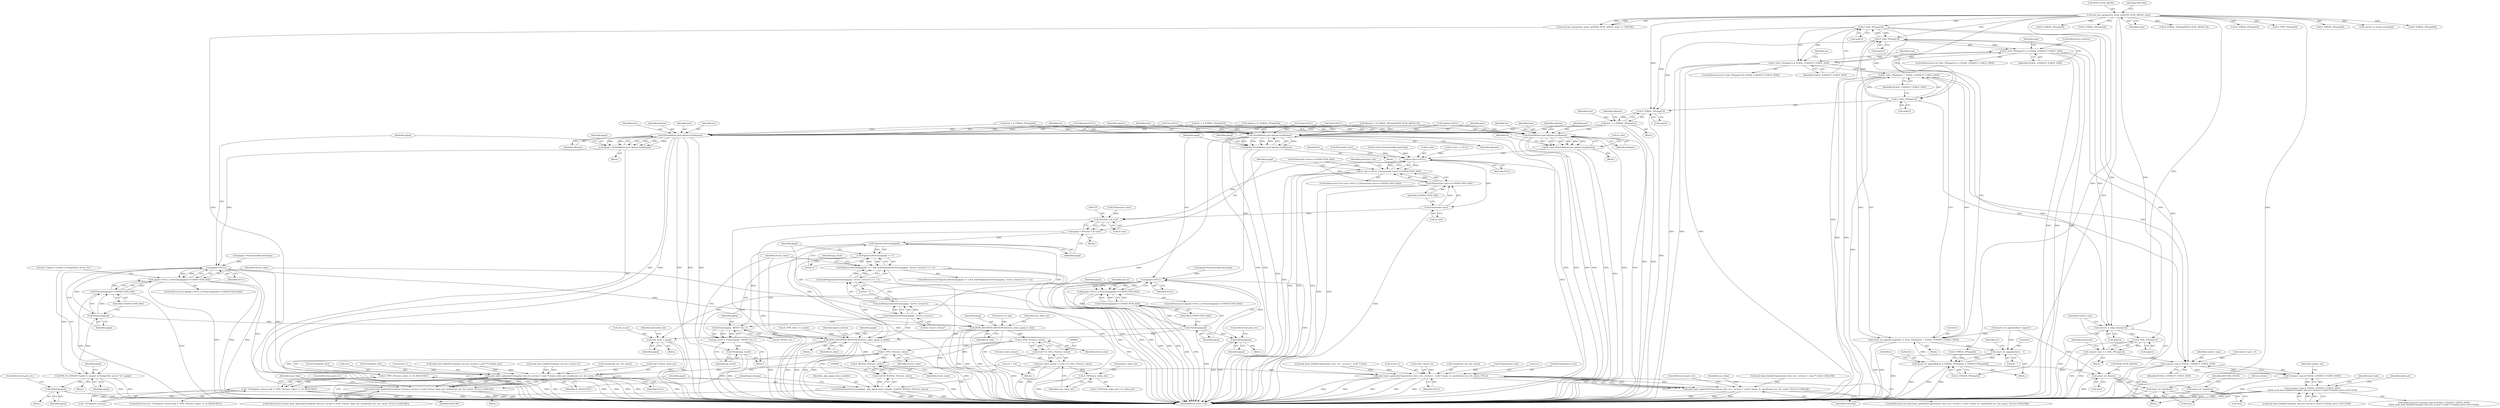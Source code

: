 digraph "0_php_4435b9142ff9813845d5c97ab29a5d637bedb257_5@array" {
"1000391" [label="(Call,Z_LVAL_PP(args[1]))"];
"1000381" [label="(Call,Z_LVAL_PP(args[1]))"];
"1000391" [label="(Call,Z_LVAL_PP(args[1]))"];
"1000343" [label="(Call,zend_get_parameters_array_ex(ZEND_NUM_ARGS(), args))"];
"1000401" [label="(Call,Z_LVAL_PP(args[1]))"];
"1000380" [label="(Call,Z_LVAL_PP(args[1]) == PGSQL_CONNECT_FORCE_NEW)"];
"1000390" [label="(Call,Z_LVAL_PP(args[1]) & PGSQL_CONNECT_FORCE_NEW)"];
"1000400" [label="(Call,Z_LVAL_PP(args[1]) ^ PGSQL_CONNECT_FORCE_NEW)"];
"1000397" [label="(Call,smart_str_append_long(&str, Z_LVAL_PP(args[1]) ^ PGSQL_CONNECT_FORCE_NEW))"];
"1000410" [label="(Call,smart_str_appendc(&str, '_'))"];
"1000414" [label="(Call,smart_str_appendl(&str, Z_STRVAL_PP(args[i]), Z_STRLEN_PP(args[i])))"];
"1000425" [label="(Call,smart_str_0(&str))"];
"1000953" [label="(Call,smart_str_free(&str))"];
"1000958" [label="(Call,smart_str_free(&str))"];
"1000761" [label="(Call,connect_type & PGSQL_CONNECT_FORCE_NEW)"];
"1000760" [label="(Call,!(connect_type & PGSQL_CONNECT_FORCE_NEW))"];
"1000759" [label="(Call,!(connect_type & PGSQL_CONNECT_FORCE_NEW)\n\t\t\t&& zend_hash_find(&EG(regular_list),str.c,str.len+1,(void **) &index_ptr)==SUCCESS)"];
"1000451" [label="(Call,convert_to_long_ex(args[1]))"];
"1000457" [label="(Call,Z_LVAL_PP(args[1]))"];
"1000455" [label="(Call,connect_type = Z_LVAL_PP(args[1]))"];
"1000471" [label="(Call,Z_STRVAL_PP(args[1]))"];
"1000469" [label="(Call,port = Z_STRVAL_PP(args[1]))"];
"1000568" [label="(Call,PQsetdb(host,port,options,tty,dbname))"];
"1000566" [label="(Call,pgsql=PQsetdb(host,port,options,tty,dbname))"];
"1000576" [label="(Call,pgsql==NULL)"];
"1000575" [label="(Call,pgsql==NULL || PQstatus(pgsql)==CONNECTION_BAD)"];
"1000580" [label="(Call,PQstatus(pgsql))"];
"1000579" [label="(Call,PQstatus(pgsql)==CONNECTION_BAD)"];
"1000587" [label="(Call,PQfinish(pgsql))"];
"1000594" [label="(Call,new_le.ptr = pgsql)"];
"1000750" [label="(Call,ZEND_REGISTER_RESOURCE(return_value, pgsql, le_plink))"];
"1000941" [label="(Call,Z_TYPE_P(return_value))"];
"1000940" [label="(Call,Z_TYPE_P(return_value) == IS_RESOURCE)"];
"1000936" [label="(Call,! PGG(ignore_notices) && Z_TYPE_P(return_value) == IS_RESOURCE)"];
"1000950" [label="(Call,Z_RESVAL_P(return_value))"];
"1000948" [label="(Call,(void*)Z_RESVAL_P(return_value))"];
"1000945" [label="(Call,PQsetNoticeProcessor(pgsql, _php_pgsql_notice_handler, (void*)Z_RESVAL_P(return_value)))"];
"1000601" [label="(Call,zend_hash_update(&EG(persistent_list), str.c, str.len+1, (void *) &new_le, sizeof(zend_rsrc_list_entry), NULL))"];
"1000600" [label="(Call,zend_hash_update(&EG(persistent_list), str.c, str.len+1, (void *) &new_le, sizeof(zend_rsrc_list_entry), NULL)==FAILURE)"];
"1000684" [label="(Call,PQsetdb(host,port,options,tty,dbname))"];
"1000680" [label="(Call,le->ptr=PQsetdb(host,port,options,tty,dbname))"];
"1000698" [label="(Call,le->ptr==NULL)"];
"1000697" [label="(Call,le->ptr==NULL || PQstatus(le->ptr)==CONNECTION_BAD)"];
"1000704" [label="(Call,PQstatus(le->ptr))"];
"1000703" [label="(Call,PQstatus(le->ptr)==CONNECTION_BAD)"];
"1000725" [label="(Call,(PGconn *) le->ptr)"];
"1000723" [label="(Call,pgsql = (PGconn *) le->ptr)"];
"1000733" [label="(Call,PQprotocolVersion(pgsql))"];
"1000732" [label="(Call,PQprotocolVersion(pgsql) >= 3)"];
"1000731" [label="(Call,PQprotocolVersion(pgsql) >= 3 && atof(PQparameterStatus(pgsql, \"server_version\")) >= 7.2)"];
"1000738" [label="(Call,PQparameterStatus(pgsql, \"server_version\"))"];
"1000737" [label="(Call,atof(PQparameterStatus(pgsql, \"server_version\")))"];
"1000736" [label="(Call,atof(PQparameterStatus(pgsql, \"server_version\")) >= 7.2)"];
"1000745" [label="(Call,PQexec(pgsql, \"RESET ALL;\"))"];
"1000743" [label="(Call,pg_result = PQexec(pgsql, \"RESET ALL;\"))"];
"1000748" [label="(Call,PQclear(pg_result))"];
"1000867" [label="(Call,PQsetdb(host,port,options,tty,dbname))"];
"1000865" [label="(Call,pgsql = PQsetdb(host,port,options,tty,dbname))"];
"1000875" [label="(Call,pgsql==NULL)"];
"1000874" [label="(Call,pgsql==NULL || PQstatus(pgsql)==CONNECTION_BAD)"];
"1000879" [label="(Call,PQstatus(pgsql))"];
"1000878" [label="(Call,PQstatus(pgsql)==CONNECTION_BAD)"];
"1000883" [label="(Call,PHP_PQ_ERROR(\"Unable to connect to PostgreSQL server: %s\", pgsql))"];
"1000889" [label="(Call,PQfinish(pgsql))"];
"1000892" [label="(Call,ZEND_REGISTER_RESOURCE(return_value, pgsql, le_link))"];
"1000902" [label="(Call,Z_LVAL_P(return_value))"];
"1000900" [label="(Call,(void *) Z_LVAL_P(return_value))"];
"1000896" [label="(Call,new_index_ptr.ptr = (void *) Z_LVAL_P(return_value))"];
"1000905" [label="(Call,Z_TYPE(new_index_ptr))"];
"1000910" [label="(Call,zend_hash_update(&EG(regular_list),str.c,str.len+1,(void *) &new_index_ptr, sizeof(zend_rsrc_list_entry), NULL))"];
"1000909" [label="(Call,zend_hash_update(&EG(regular_list),str.c,str.len+1,(void *) &new_index_ptr, sizeof(zend_rsrc_list_entry), NULL)==FAILURE)"];
"1000396" [label="(Block,)"];
"1000465" [label="(Call,Z_STRVAL_PP(args[0]))"];
"1000381" [label="(Call,Z_LVAL_PP(args[1]))"];
"1000939" [label="(Identifier,ignore_notices)"];
"1000883" [label="(Call,PHP_PQ_ERROR(\"Unable to connect to PostgreSQL server: %s\", pgsql))"];
"1000914" [label="(Call,str.c)"];
"1000697" [label="(Call,le->ptr==NULL || PQstatus(le->ptr)==CONNECTION_BAD)"];
"1000706" [label="(Identifier,le)"];
"1000810" [label="(Call,type==le_link)"];
"1000900" [label="(Call,(void *) Z_LVAL_P(return_value))"];
"1000566" [label="(Call,pgsql=PQsetdb(host,port,options,tty,dbname))"];
"1000452" [label="(Call,args[1])"];
"1000705" [label="(Call,le->ptr)"];
"1000687" [label="(Identifier,options)"];
"1000889" [label="(Call,PQfinish(pgsql))"];
"1000570" [label="(Identifier,port)"];
"1000613" [label="(Call,(void *) &new_le)"];
"1000692" [label="(Call,PQreset(le->ptr))"];
"1000462" [label="(Block,)"];
"1000902" [label="(Call,Z_LVAL_P(return_value))"];
"1000708" [label="(Identifier,CONNECTION_BAD)"];
"1000909" [label="(Call,zend_hash_update(&EG(regular_list),str.c,str.len+1,(void *) &new_index_ptr, sizeof(zend_rsrc_list_entry), NULL)==FAILURE)"];
"1000765" [label="(Call,zend_hash_find(&EG(regular_list),str.c,str.len+1,(void **) &index_ptr))"];
"1000472" [label="(Call,args[1])"];
"1000672" [label="(Call,le->ptr=PQconnectdb(connstring))"];
"1000456" [label="(Identifier,connect_type)"];
"1000572" [label="(Identifier,tty)"];
"1000447" [label="(Call,Z_STRVAL_PP(args[0]))"];
"1000865" [label="(Call,pgsql = PQsetdb(host,port,options,tty,dbname))"];
"1000879" [label="(Call,PQstatus(pgsql))"];
"1000903" [label="(Identifier,return_value)"];
"1000411" [label="(Call,&str)"];
"1000759" [label="(Call,!(connect_type & PGSQL_CONNECT_FORCE_NEW)\n\t\t\t&& zend_hash_find(&EG(regular_list),str.c,str.len+1,(void **) &index_ptr)==SUCCESS)"];
"1000571" [label="(Identifier,options)"];
"1000875" [label="(Call,pgsql==NULL)"];
"1000959" [label="(Call,&str)"];
"1000926" [label="(Call,sizeof(zend_rsrc_list_entry))"];
"1000471" [label="(Call,Z_STRVAL_PP(args[1]))"];
"1000906" [label="(Identifier,new_index_ptr)"];
"1000458" [label="(Call,args[1])"];
"1000880" [label="(Identifier,pgsql)"];
"1000297" [label="(Block,)"];
"1000846" [label="(Identifier,max_links)"];
"1000413" [label="(Literal,'_')"];
"1000956" [label="(Return,return;)"];
"1000342" [label="(Call,zend_get_parameters_array_ex(ZEND_NUM_ARGS(), args) == FAILURE)"];
"1000746" [label="(Identifier,pgsql)"];
"1000947" [label="(Identifier,_php_pgsql_notice_handler)"];
"1000962" [label="(MethodReturn,static void)"];
"1000905" [label="(Call,Z_TYPE(new_index_ptr))"];
"1000567" [label="(Identifier,pgsql)"];
"1000620" [label="(Identifier,FAILURE)"];
"1000345" [label="(Identifier,args)"];
"1000751" [label="(Identifier,return_value)"];
"1000605" [label="(Call,str.c)"];
"1000560" [label="(Call,pgsql=PQconnectdb(connstring))"];
"1000586" [label="(Block,)"];
"1000393" [label="(Identifier,args)"];
"1000748" [label="(Call,PQclear(pg_result))"];
"1000392" [label="(Call,args[1])"];
"1000943" [label="(Identifier,IS_RESOURCE)"];
"1000944" [label="(Block,)"];
"1000576" [label="(Call,pgsql==NULL)"];
"1000867" [label="(Call,PQsetdb(host,port,options,tty,dbname))"];
"1000789" [label="(Identifier,index_ptr)"];
"1000684" [label="(Call,PQsetdb(host,port,options,tty,dbname))"];
"1000696" [label="(ControlStructure,if (le->ptr==NULL || PQstatus(le->ptr)==CONNECTION_BAD))"];
"1000700" [label="(Identifier,le)"];
"1000455" [label="(Call,connect_type = Z_LVAL_PP(args[1]))"];
"1000477" [label="(Call,Z_STRVAL_PP(args[ZEND_NUM_ARGS()-1]))"];
"1000385" [label="(Identifier,PGSQL_CONNECT_FORCE_NEW)"];
"1000872" [label="(Identifier,dbname)"];
"1000579" [label="(Call,PQstatus(pgsql)==CONNECTION_BAD)"];
"1000762" [label="(Identifier,connect_type)"];
"1000400" [label="(Call,Z_LVAL_PP(args[1]) ^ PGSQL_CONNECT_FORCE_NEW)"];
"1000581" [label="(Identifier,pgsql)"];
"1000868" [label="(Identifier,host)"];
"1000760" [label="(Call,!(connect_type & PGSQL_CONNECT_FORCE_NEW))"];
"1000951" [label="(Identifier,return_value)"];
"1000578" [label="(Identifier,NULL)"];
"1000391" [label="(Call,Z_LVAL_PP(args[1]))"];
"1000344" [label="(Call,ZEND_NUM_ARGS())"];
"1000602" [label="(Call,&EG(persistent_list))"];
"1000952" [label="(JumpTarget,cleanup:)"];
"1000893" [label="(Identifier,return_value)"];
"1000922" [label="(Call,(void *) &new_index_ptr)"];
"1000929" [label="(Identifier,FAILURE)"];
"1000911" [label="(Call,&EG(regular_list))"];
"1000510" [label="(Call,zend_hash_find(&EG(persistent_list), str.c, str.len+1, (void **) &le))"];
"1000699" [label="(Call,le->ptr)"];
"1000750" [label="(Call,ZEND_REGISTER_RESOURCE(return_value, pgsql, le_plink))"];
"1000948" [label="(Call,(void*)Z_RESVAL_P(return_value))"];
"1000417" [label="(Call,Z_STRVAL_PP(args[i]))"];
"1000688" [label="(Identifier,tty)"];
"1000408" [label="(Identifier,args)"];
"1000405" [label="(Identifier,PGSQL_CONNECT_FORCE_NEW)"];
"1000744" [label="(Identifier,pg_result)"];
"1000346" [label="(Identifier,FAILURE)"];
"1000891" [label="(ControlStructure,goto err;)"];
"1000945" [label="(Call,PQsetNoticeProcessor(pgsql, _php_pgsql_notice_handler, (void*)Z_RESVAL_P(return_value)))"];
"1000469" [label="(Call,port = Z_STRVAL_PP(args[1]))"];
"1000936" [label="(Call,! PGG(ignore_notices) && Z_TYPE_P(return_value) == IS_RESOURCE)"];
"1000415" [label="(Call,&str)"];
"1000475" [label="(Call,dbname = Z_STRVAL_PP(args[ZEND_NUM_ARGS()-1]))"];
"1000745" [label="(Call,PQexec(pgsql, \"RESET ALL;\"))"];
"1000685" [label="(Identifier,host)"];
"1000764" [label="(Call,zend_hash_find(&EG(regular_list),str.c,str.len+1,(void **) &index_ptr)==SUCCESS)"];
"1000608" [label="(Call,str.len+1)"];
"1000470" [label="(Identifier,port)"];
"1000768" [label="(Identifier,regular_list)"];
"1000575" [label="(Call,pgsql==NULL || PQstatus(pgsql)==CONNECTION_BAD)"];
"1000324" [label="(Call,str = {0})"];
"1000489" [label="(Call,Z_STRVAL_PP(args[3]))"];
"1000582" [label="(Identifier,CONNECTION_BAD)"];
"1000303" [label="(Call,*port=NULL)"];
"1000910" [label="(Call,zend_hash_update(&EG(regular_list),str.c,str.len+1,(void *) &new_index_ptr, sizeof(zend_rsrc_list_entry), NULL))"];
"1000730" [label="(ControlStructure,if (PQprotocolVersion(pgsql) >= 3 && atof(PQparameterStatus(pgsql, \"server_version\")) >= 7.2))"];
"1000463" [label="(Call,host = Z_STRVAL_PP(args[0]))"];
"1000961" [label="(Identifier,RETURN_FALSE)"];
"1000739" [label="(Identifier,pgsql)"];
"1000724" [label="(Identifier,pgsql)"];
"1000725" [label="(Call,(PGconn *) le->ptr)"];
"1000430" [label="(Call,ZEND_NUM_ARGS())"];
"1000727" [label="(Call,le->ptr)"];
"1000740" [label="(Literal,\"server_version\")"];
"1000735" [label="(Literal,3)"];
"1000416" [label="(Identifier,str)"];
"1000600" [label="(Call,zend_hash_update(&EG(persistent_list), str.c, str.len+1, (void *) &new_le, sizeof(zend_rsrc_list_entry), NULL)==FAILURE)"];
"1000503" [label="(Identifier,persistent)"];
"1000569" [label="(Identifier,host)"];
"1000723" [label="(Call,pgsql = (PGconn *) le->ptr)"];
"1000426" [label="(Call,&str)"];
"1000885" [label="(Identifier,pgsql)"];
"1000896" [label="(Call,new_index_ptr.ptr = (void *) Z_LVAL_P(return_value))"];
"1000935" [label="(ControlStructure,if (! PGG(ignore_notices) && Z_TYPE_P(return_value) == IS_RESOURCE))"];
"1000882" [label="(Block,)"];
"1000373" [label="(Call,Z_TYPE_PP(args[i]))"];
"1000656" [label="(Call,PQstatus(le->ptr))"];
"1000457" [label="(Call,Z_LVAL_PP(args[1]))"];
"1000565" [label="(Block,)"];
"1000904" [label="(Call,Z_TYPE(new_index_ptr) = le_index_ptr)"];
"1000315" [label="(Call,*dbname=NULL)"];
"1000588" [label="(Identifier,pgsql)"];
"1000704" [label="(Call,PQstatus(le->ptr))"];
"1000703" [label="(Call,PQstatus(le->ptr)==CONNECTION_BAD)"];
"1000387" [label="(ControlStructure,continue;)"];
"1000737" [label="(Call,atof(PQparameterStatus(pgsql, \"server_version\")))"];
"1000698" [label="(Call,le->ptr==NULL)"];
"1000870" [label="(Identifier,options)"];
"1000873" [label="(ControlStructure,if (pgsql==NULL || PQstatus(pgsql)==CONNECTION_BAD))"];
"1000954" [label="(Call,&str)"];
"1000395" [label="(Identifier,PGSQL_CONNECT_FORCE_NEW)"];
"1000619" [label="(Identifier,NULL)"];
"1000598" [label="(Identifier,pgsql)"];
"1000888" [label="(Block,)"];
"1000630" [label="(Block,)"];
"1000421" [label="(Call,Z_STRLEN_PP(args[i]))"];
"1000742" [label="(Block,)"];
"1000311" [label="(Call,*tty=NULL)"];
"1000397" [label="(Call,smart_str_append_long(&str, Z_LVAL_PP(args[1]) ^ PGSQL_CONNECT_FORCE_NEW))"];
"1000349" [label="(Call,smart_str_appends(&str, \"pgsql\"))"];
"1000741" [label="(Literal,7.2)"];
"1000898" [label="(Identifier,new_index_ptr)"];
"1000496" [label="(Call,Z_STRVAL_PP(args[2]))"];
"1000577" [label="(Identifier,pgsql)"];
"1000382" [label="(Call,args[1])"];
"1000494" [label="(Call,options = Z_STRVAL_PP(args[2]))"];
"1000601" [label="(Call,zend_hash_update(&EG(persistent_list), str.c, str.len+1, (void *) &new_le, sizeof(zend_rsrc_list_entry), NULL))"];
"1000580" [label="(Call,PQstatus(pgsql))"];
"1000937" [label="(Call,! PGG(ignore_notices))"];
"1000425" [label="(Call,smart_str_0(&str))"];
"1000731" [label="(Call,PQprotocolVersion(pgsql) >= 3 && atof(PQparameterStatus(pgsql, \"server_version\")) >= 7.2)"];
"1000907" [label="(Identifier,le_index_ptr)"];
"1000758" [label="(ControlStructure,if (!(connect_type & PGSQL_CONNECT_FORCE_NEW)\n\t\t\t&& zend_hash_find(&EG(regular_list),str.c,str.len+1,(void **) &index_ptr)==SUCCESS))"];
"1000414" [label="(Call,smart_str_appendl(&str, Z_STRVAL_PP(args[i]), Z_STRLEN_PP(args[i])))"];
"1000878" [label="(Call,PQstatus(pgsql)==CONNECTION_BAD)"];
"1000329" [label="(Call,connect_type = 0)"];
"1000604" [label="(Identifier,persistent_list)"];
"1000617" [label="(Call,sizeof(zend_rsrc_list_entry))"];
"1000509" [label="(Call,zend_hash_find(&EG(persistent_list), str.c, str.len+1, (void **) &le)==FAILURE)"];
"1000585" [label="(Identifier,pgsql)"];
"1000307" [label="(Call,*options=NULL)"];
"1000859" [label="(Call,pgsql = PQconnectdb(connstring))"];
"1000928" [label="(Identifier,NULL)"];
"1000931" [label="(ControlStructure,goto err;)"];
"1000390" [label="(Call,Z_LVAL_PP(args[1]) & PGSQL_CONNECT_FORCE_NEW)"];
"1000892" [label="(Call,ZEND_REGISTER_RESOURCE(return_value, pgsql, le_link))"];
"1000487" [label="(Call,tty = Z_STRVAL_PP(args[3]))"];
"1000587" [label="(Call,PQfinish(pgsql))"];
"1000380" [label="(Call,Z_LVAL_PP(args[1]) == PGSQL_CONNECT_FORCE_NEW)"];
"1000679" [label="(Block,)"];
"1000876" [label="(Identifier,pgsql)"];
"1000451" [label="(Call,convert_to_long_ex(args[1]))"];
"1000506" [label="(Block,)"];
"1000866" [label="(Identifier,pgsql)"];
"1000476" [label="(Identifier,dbname)"];
"1000299" [label="(Call,*host=NULL)"];
"1000603" [label="(Call,EG(persistent_list))"];
"1000361" [label="(Identifier,i)"];
"1000950" [label="(Call,Z_RESVAL_P(return_value))"];
"1000594" [label="(Call,new_le.ptr = pgsql)"];
"1000399" [label="(Identifier,str)"];
"1000595" [label="(Call,new_le.ptr)"];
"1000680" [label="(Call,le->ptr=PQsetdb(host,port,options,tty,dbname))"];
"1000894" [label="(Identifier,pgsql)"];
"1000912" [label="(Call,EG(regular_list))"];
"1000681" [label="(Call,le->ptr)"];
"1000738" [label="(Call,PQparameterStatus(pgsql, \"server_version\"))"];
"1000877" [label="(Identifier,NULL)"];
"1000869" [label="(Identifier,port)"];
"1000871" [label="(Identifier,tty)"];
"1000895" [label="(Identifier,le_link)"];
"1000736" [label="(Call,atof(PQparameterStatus(pgsql, \"server_version\")) >= 7.2)"];
"1000752" [label="(Identifier,pgsql)"];
"1000622" [label="(ControlStructure,goto err;)"];
"1000713" [label="(Identifier,persistent_list)"];
"1000881" [label="(Identifier,CONNECTION_BAD)"];
"1000527" [label="(Block,)"];
"1000946" [label="(Identifier,pgsql)"];
"1000749" [label="(Identifier,pg_result)"];
"1000874" [label="(Call,pgsql==NULL || PQstatus(pgsql)==CONNECTION_BAD)"];
"1000958" [label="(Call,smart_str_free(&str))"];
"1000733" [label="(Call,PQprotocolVersion(pgsql))"];
"1000406" [label="(Call,convert_to_string_ex(args[i]))"];
"1000632" [label="(Call,Z_TYPE_P(le) != le_plink)"];
"1000655" [label="(Call,PQstatus(le->ptr)==CONNECTION_BAD)"];
"1000755" [label="(Block,)"];
"1000934" [label="(Identifier,num_links)"];
"1000864" [label="(Block,)"];
"1000401" [label="(Call,Z_LVAL_PP(args[1]))"];
"1000953" [label="(Call,smart_str_free(&str))"];
"1000573" [label="(Identifier,dbname)"];
"1000940" [label="(Call,Z_TYPE_P(return_value) == IS_RESOURCE)"];
"1000589" [label="(ControlStructure,goto err;)"];
"1000689" [label="(Identifier,dbname)"];
"1000574" [label="(ControlStructure,if (pgsql==NULL || PQstatus(pgsql)==CONNECTION_BAD))"];
"1000663" [label="(Call,le->ptr == NULL)"];
"1000734" [label="(Identifier,pgsql)"];
"1000942" [label="(Identifier,return_value)"];
"1000747" [label="(Literal,\"RESET ALL;\")"];
"1000398" [label="(Call,&str)"];
"1000897" [label="(Call,new_index_ptr.ptr)"];
"1000763" [label="(Identifier,PGSQL_CONNECT_FORCE_NEW)"];
"1000917" [label="(Call,str.len+1)"];
"1000743" [label="(Call,pg_result = PQexec(pgsql, \"RESET ALL;\"))"];
"1000753" [label="(Identifier,le_plink)"];
"1000732" [label="(Call,PQprotocolVersion(pgsql) >= 3)"];
"1000908" [label="(ControlStructure,if (zend_hash_update(&EG(regular_list),str.c,str.len+1,(void *) &new_index_ptr, sizeof(zend_rsrc_list_entry), NULL)==FAILURE))"];
"1000941" [label="(Call,Z_TYPE_P(return_value))"];
"1000592" [label="(Identifier,new_le)"];
"1000410" [label="(Call,smart_str_appendc(&str, '_'))"];
"1000444" [label="(Block,)"];
"1000890" [label="(Identifier,pgsql)"];
"1000389" [label="(ControlStructure,if (Z_LVAL_PP(args[1]) & PGSQL_CONNECT_FORCE_NEW))"];
"1000599" [label="(ControlStructure,if (zend_hash_update(&EG(persistent_list), str.c, str.len+1, (void *) &new_le, sizeof(zend_rsrc_list_entry), NULL)==FAILURE))"];
"1000686" [label="(Identifier,port)"];
"1000343" [label="(Call,zend_get_parameters_array_ex(ZEND_NUM_ARGS(), args))"];
"1000402" [label="(Call,args[1])"];
"1000761" [label="(Call,connect_type & PGSQL_CONNECT_FORCE_NEW)"];
"1000435" [label="(Call,Z_STRVAL_PP(args[0]))"];
"1000625" [label="(Identifier,num_links)"];
"1000830" [label="(Call,zend_hash_del(&EG(regular_list),str.c,str.len+1))"];
"1000568" [label="(Call,PQsetdb(host,port,options,tty,dbname))"];
"1000379" [label="(ControlStructure,if (Z_LVAL_PP(args[1]) == PGSQL_CONNECT_FORCE_NEW))"];
"1000702" [label="(Identifier,NULL)"];
"1000362" [label="(Block,)"];
"1000887" [label="(Identifier,pgsql)"];
"1000884" [label="(Literal,\"Unable to connect to PostgreSQL server: %s\")"];
"1000391" -> "1000390"  [label="AST: "];
"1000391" -> "1000392"  [label="CFG: "];
"1000392" -> "1000391"  [label="AST: "];
"1000395" -> "1000391"  [label="CFG: "];
"1000391" -> "1000962"  [label="DDG: "];
"1000391" -> "1000381"  [label="DDG: "];
"1000391" -> "1000390"  [label="DDG: "];
"1000381" -> "1000391"  [label="DDG: "];
"1000343" -> "1000391"  [label="DDG: "];
"1000391" -> "1000401"  [label="DDG: "];
"1000391" -> "1000451"  [label="DDG: "];
"1000391" -> "1000471"  [label="DDG: "];
"1000381" -> "1000380"  [label="AST: "];
"1000381" -> "1000382"  [label="CFG: "];
"1000382" -> "1000381"  [label="AST: "];
"1000385" -> "1000381"  [label="CFG: "];
"1000381" -> "1000962"  [label="DDG: "];
"1000381" -> "1000380"  [label="DDG: "];
"1000401" -> "1000381"  [label="DDG: "];
"1000343" -> "1000381"  [label="DDG: "];
"1000381" -> "1000451"  [label="DDG: "];
"1000381" -> "1000471"  [label="DDG: "];
"1000343" -> "1000342"  [label="AST: "];
"1000343" -> "1000345"  [label="CFG: "];
"1000344" -> "1000343"  [label="AST: "];
"1000345" -> "1000343"  [label="AST: "];
"1000346" -> "1000343"  [label="CFG: "];
"1000343" -> "1000962"  [label="DDG: "];
"1000343" -> "1000342"  [label="DDG: "];
"1000343" -> "1000342"  [label="DDG: "];
"1000343" -> "1000373"  [label="DDG: "];
"1000343" -> "1000401"  [label="DDG: "];
"1000343" -> "1000406"  [label="DDG: "];
"1000343" -> "1000417"  [label="DDG: "];
"1000343" -> "1000421"  [label="DDG: "];
"1000343" -> "1000435"  [label="DDG: "];
"1000343" -> "1000447"  [label="DDG: "];
"1000343" -> "1000451"  [label="DDG: "];
"1000343" -> "1000457"  [label="DDG: "];
"1000343" -> "1000465"  [label="DDG: "];
"1000343" -> "1000471"  [label="DDG: "];
"1000343" -> "1000477"  [label="DDG: "];
"1000343" -> "1000489"  [label="DDG: "];
"1000343" -> "1000496"  [label="DDG: "];
"1000401" -> "1000400"  [label="AST: "];
"1000401" -> "1000402"  [label="CFG: "];
"1000402" -> "1000401"  [label="AST: "];
"1000405" -> "1000401"  [label="CFG: "];
"1000401" -> "1000962"  [label="DDG: "];
"1000401" -> "1000400"  [label="DDG: "];
"1000401" -> "1000451"  [label="DDG: "];
"1000401" -> "1000471"  [label="DDG: "];
"1000380" -> "1000379"  [label="AST: "];
"1000380" -> "1000385"  [label="CFG: "];
"1000385" -> "1000380"  [label="AST: "];
"1000387" -> "1000380"  [label="CFG: "];
"1000393" -> "1000380"  [label="CFG: "];
"1000380" -> "1000962"  [label="DDG: "];
"1000380" -> "1000962"  [label="DDG: "];
"1000380" -> "1000962"  [label="DDG: "];
"1000400" -> "1000380"  [label="DDG: "];
"1000390" -> "1000380"  [label="DDG: "];
"1000380" -> "1000390"  [label="DDG: "];
"1000380" -> "1000761"  [label="DDG: "];
"1000390" -> "1000389"  [label="AST: "];
"1000390" -> "1000395"  [label="CFG: "];
"1000395" -> "1000390"  [label="AST: "];
"1000399" -> "1000390"  [label="CFG: "];
"1000408" -> "1000390"  [label="CFG: "];
"1000390" -> "1000962"  [label="DDG: "];
"1000390" -> "1000962"  [label="DDG: "];
"1000390" -> "1000962"  [label="DDG: "];
"1000390" -> "1000400"  [label="DDG: "];
"1000390" -> "1000761"  [label="DDG: "];
"1000400" -> "1000397"  [label="AST: "];
"1000400" -> "1000405"  [label="CFG: "];
"1000405" -> "1000400"  [label="AST: "];
"1000397" -> "1000400"  [label="CFG: "];
"1000400" -> "1000962"  [label="DDG: "];
"1000400" -> "1000962"  [label="DDG: "];
"1000400" -> "1000397"  [label="DDG: "];
"1000400" -> "1000397"  [label="DDG: "];
"1000400" -> "1000761"  [label="DDG: "];
"1000397" -> "1000396"  [label="AST: "];
"1000398" -> "1000397"  [label="AST: "];
"1000408" -> "1000397"  [label="CFG: "];
"1000397" -> "1000962"  [label="DDG: "];
"1000397" -> "1000962"  [label="DDG: "];
"1000349" -> "1000397"  [label="DDG: "];
"1000414" -> "1000397"  [label="DDG: "];
"1000397" -> "1000410"  [label="DDG: "];
"1000410" -> "1000362"  [label="AST: "];
"1000410" -> "1000413"  [label="CFG: "];
"1000411" -> "1000410"  [label="AST: "];
"1000413" -> "1000410"  [label="AST: "];
"1000416" -> "1000410"  [label="CFG: "];
"1000410" -> "1000962"  [label="DDG: "];
"1000349" -> "1000410"  [label="DDG: "];
"1000414" -> "1000410"  [label="DDG: "];
"1000410" -> "1000414"  [label="DDG: "];
"1000414" -> "1000362"  [label="AST: "];
"1000414" -> "1000421"  [label="CFG: "];
"1000415" -> "1000414"  [label="AST: "];
"1000417" -> "1000414"  [label="AST: "];
"1000421" -> "1000414"  [label="AST: "];
"1000361" -> "1000414"  [label="CFG: "];
"1000414" -> "1000962"  [label="DDG: "];
"1000414" -> "1000962"  [label="DDG: "];
"1000414" -> "1000962"  [label="DDG: "];
"1000417" -> "1000414"  [label="DDG: "];
"1000421" -> "1000414"  [label="DDG: "];
"1000414" -> "1000425"  [label="DDG: "];
"1000425" -> "1000297"  [label="AST: "];
"1000425" -> "1000426"  [label="CFG: "];
"1000426" -> "1000425"  [label="AST: "];
"1000430" -> "1000425"  [label="CFG: "];
"1000425" -> "1000962"  [label="DDG: "];
"1000349" -> "1000425"  [label="DDG: "];
"1000425" -> "1000953"  [label="DDG: "];
"1000425" -> "1000958"  [label="DDG: "];
"1000953" -> "1000297"  [label="AST: "];
"1000953" -> "1000954"  [label="CFG: "];
"1000954" -> "1000953"  [label="AST: "];
"1000956" -> "1000953"  [label="CFG: "];
"1000953" -> "1000962"  [label="DDG: "];
"1000953" -> "1000962"  [label="DDG: "];
"1000958" -> "1000297"  [label="AST: "];
"1000958" -> "1000959"  [label="CFG: "];
"1000959" -> "1000958"  [label="AST: "];
"1000961" -> "1000958"  [label="CFG: "];
"1000958" -> "1000962"  [label="DDG: "];
"1000958" -> "1000962"  [label="DDG: "];
"1000761" -> "1000760"  [label="AST: "];
"1000761" -> "1000763"  [label="CFG: "];
"1000762" -> "1000761"  [label="AST: "];
"1000763" -> "1000761"  [label="AST: "];
"1000760" -> "1000761"  [label="CFG: "];
"1000761" -> "1000962"  [label="DDG: "];
"1000761" -> "1000962"  [label="DDG: "];
"1000761" -> "1000760"  [label="DDG: "];
"1000761" -> "1000760"  [label="DDG: "];
"1000329" -> "1000761"  [label="DDG: "];
"1000455" -> "1000761"  [label="DDG: "];
"1000760" -> "1000759"  [label="AST: "];
"1000768" -> "1000760"  [label="CFG: "];
"1000759" -> "1000760"  [label="CFG: "];
"1000760" -> "1000962"  [label="DDG: "];
"1000760" -> "1000759"  [label="DDG: "];
"1000759" -> "1000758"  [label="AST: "];
"1000759" -> "1000764"  [label="CFG: "];
"1000764" -> "1000759"  [label="AST: "];
"1000789" -> "1000759"  [label="CFG: "];
"1000846" -> "1000759"  [label="CFG: "];
"1000759" -> "1000962"  [label="DDG: "];
"1000759" -> "1000962"  [label="DDG: "];
"1000759" -> "1000962"  [label="DDG: "];
"1000764" -> "1000759"  [label="DDG: "];
"1000764" -> "1000759"  [label="DDG: "];
"1000451" -> "1000444"  [label="AST: "];
"1000451" -> "1000452"  [label="CFG: "];
"1000452" -> "1000451"  [label="AST: "];
"1000456" -> "1000451"  [label="CFG: "];
"1000451" -> "1000962"  [label="DDG: "];
"1000451" -> "1000457"  [label="DDG: "];
"1000457" -> "1000455"  [label="AST: "];
"1000457" -> "1000458"  [label="CFG: "];
"1000458" -> "1000457"  [label="AST: "];
"1000455" -> "1000457"  [label="CFG: "];
"1000457" -> "1000962"  [label="DDG: "];
"1000457" -> "1000455"  [label="DDG: "];
"1000455" -> "1000444"  [label="AST: "];
"1000456" -> "1000455"  [label="AST: "];
"1000503" -> "1000455"  [label="CFG: "];
"1000455" -> "1000962"  [label="DDG: "];
"1000455" -> "1000962"  [label="DDG: "];
"1000471" -> "1000469"  [label="AST: "];
"1000471" -> "1000472"  [label="CFG: "];
"1000472" -> "1000471"  [label="AST: "];
"1000469" -> "1000471"  [label="CFG: "];
"1000471" -> "1000962"  [label="DDG: "];
"1000471" -> "1000469"  [label="DDG: "];
"1000469" -> "1000462"  [label="AST: "];
"1000470" -> "1000469"  [label="AST: "];
"1000476" -> "1000469"  [label="CFG: "];
"1000469" -> "1000962"  [label="DDG: "];
"1000469" -> "1000962"  [label="DDG: "];
"1000469" -> "1000568"  [label="DDG: "];
"1000469" -> "1000684"  [label="DDG: "];
"1000469" -> "1000867"  [label="DDG: "];
"1000568" -> "1000566"  [label="AST: "];
"1000568" -> "1000573"  [label="CFG: "];
"1000569" -> "1000568"  [label="AST: "];
"1000570" -> "1000568"  [label="AST: "];
"1000571" -> "1000568"  [label="AST: "];
"1000572" -> "1000568"  [label="AST: "];
"1000573" -> "1000568"  [label="AST: "];
"1000566" -> "1000568"  [label="CFG: "];
"1000568" -> "1000962"  [label="DDG: "];
"1000568" -> "1000962"  [label="DDG: "];
"1000568" -> "1000962"  [label="DDG: "];
"1000568" -> "1000962"  [label="DDG: "];
"1000568" -> "1000962"  [label="DDG: "];
"1000568" -> "1000566"  [label="DDG: "];
"1000568" -> "1000566"  [label="DDG: "];
"1000568" -> "1000566"  [label="DDG: "];
"1000568" -> "1000566"  [label="DDG: "];
"1000568" -> "1000566"  [label="DDG: "];
"1000299" -> "1000568"  [label="DDG: "];
"1000463" -> "1000568"  [label="DDG: "];
"1000303" -> "1000568"  [label="DDG: "];
"1000494" -> "1000568"  [label="DDG: "];
"1000307" -> "1000568"  [label="DDG: "];
"1000311" -> "1000568"  [label="DDG: "];
"1000487" -> "1000568"  [label="DDG: "];
"1000315" -> "1000568"  [label="DDG: "];
"1000475" -> "1000568"  [label="DDG: "];
"1000566" -> "1000565"  [label="AST: "];
"1000567" -> "1000566"  [label="AST: "];
"1000577" -> "1000566"  [label="CFG: "];
"1000566" -> "1000962"  [label="DDG: "];
"1000566" -> "1000576"  [label="DDG: "];
"1000576" -> "1000575"  [label="AST: "];
"1000576" -> "1000578"  [label="CFG: "];
"1000577" -> "1000576"  [label="AST: "];
"1000578" -> "1000576"  [label="AST: "];
"1000581" -> "1000576"  [label="CFG: "];
"1000575" -> "1000576"  [label="CFG: "];
"1000576" -> "1000962"  [label="DDG: "];
"1000576" -> "1000962"  [label="DDG: "];
"1000576" -> "1000575"  [label="DDG: "];
"1000576" -> "1000575"  [label="DDG: "];
"1000560" -> "1000576"  [label="DDG: "];
"1000576" -> "1000580"  [label="DDG: "];
"1000576" -> "1000587"  [label="DDG: "];
"1000576" -> "1000594"  [label="DDG: "];
"1000576" -> "1000601"  [label="DDG: "];
"1000576" -> "1000750"  [label="DDG: "];
"1000575" -> "1000574"  [label="AST: "];
"1000575" -> "1000579"  [label="CFG: "];
"1000579" -> "1000575"  [label="AST: "];
"1000585" -> "1000575"  [label="CFG: "];
"1000592" -> "1000575"  [label="CFG: "];
"1000575" -> "1000962"  [label="DDG: "];
"1000575" -> "1000962"  [label="DDG: "];
"1000575" -> "1000962"  [label="DDG: "];
"1000579" -> "1000575"  [label="DDG: "];
"1000579" -> "1000575"  [label="DDG: "];
"1000580" -> "1000579"  [label="AST: "];
"1000580" -> "1000581"  [label="CFG: "];
"1000581" -> "1000580"  [label="AST: "];
"1000582" -> "1000580"  [label="CFG: "];
"1000580" -> "1000962"  [label="DDG: "];
"1000580" -> "1000579"  [label="DDG: "];
"1000580" -> "1000587"  [label="DDG: "];
"1000580" -> "1000594"  [label="DDG: "];
"1000580" -> "1000750"  [label="DDG: "];
"1000579" -> "1000582"  [label="CFG: "];
"1000582" -> "1000579"  [label="AST: "];
"1000579" -> "1000962"  [label="DDG: "];
"1000579" -> "1000962"  [label="DDG: "];
"1000587" -> "1000586"  [label="AST: "];
"1000587" -> "1000588"  [label="CFG: "];
"1000588" -> "1000587"  [label="AST: "];
"1000589" -> "1000587"  [label="CFG: "];
"1000587" -> "1000962"  [label="DDG: "];
"1000587" -> "1000962"  [label="DDG: "];
"1000594" -> "1000527"  [label="AST: "];
"1000594" -> "1000598"  [label="CFG: "];
"1000595" -> "1000594"  [label="AST: "];
"1000598" -> "1000594"  [label="AST: "];
"1000604" -> "1000594"  [label="CFG: "];
"1000594" -> "1000962"  [label="DDG: "];
"1000594" -> "1000962"  [label="DDG: "];
"1000750" -> "1000506"  [label="AST: "];
"1000750" -> "1000753"  [label="CFG: "];
"1000751" -> "1000750"  [label="AST: "];
"1000752" -> "1000750"  [label="AST: "];
"1000753" -> "1000750"  [label="AST: "];
"1000939" -> "1000750"  [label="CFG: "];
"1000750" -> "1000962"  [label="DDG: "];
"1000750" -> "1000962"  [label="DDG: "];
"1000750" -> "1000962"  [label="DDG: "];
"1000750" -> "1000962"  [label="DDG: "];
"1000738" -> "1000750"  [label="DDG: "];
"1000745" -> "1000750"  [label="DDG: "];
"1000733" -> "1000750"  [label="DDG: "];
"1000632" -> "1000750"  [label="DDG: "];
"1000750" -> "1000941"  [label="DDG: "];
"1000750" -> "1000945"  [label="DDG: "];
"1000750" -> "1000950"  [label="DDG: "];
"1000941" -> "1000940"  [label="AST: "];
"1000941" -> "1000942"  [label="CFG: "];
"1000942" -> "1000941"  [label="AST: "];
"1000943" -> "1000941"  [label="CFG: "];
"1000941" -> "1000962"  [label="DDG: "];
"1000941" -> "1000940"  [label="DDG: "];
"1000902" -> "1000941"  [label="DDG: "];
"1000941" -> "1000950"  [label="DDG: "];
"1000940" -> "1000936"  [label="AST: "];
"1000940" -> "1000943"  [label="CFG: "];
"1000943" -> "1000940"  [label="AST: "];
"1000936" -> "1000940"  [label="CFG: "];
"1000940" -> "1000962"  [label="DDG: "];
"1000940" -> "1000962"  [label="DDG: "];
"1000940" -> "1000936"  [label="DDG: "];
"1000940" -> "1000936"  [label="DDG: "];
"1000936" -> "1000935"  [label="AST: "];
"1000936" -> "1000937"  [label="CFG: "];
"1000937" -> "1000936"  [label="AST: "];
"1000946" -> "1000936"  [label="CFG: "];
"1000952" -> "1000936"  [label="CFG: "];
"1000936" -> "1000962"  [label="DDG: "];
"1000936" -> "1000962"  [label="DDG: "];
"1000936" -> "1000962"  [label="DDG: "];
"1000937" -> "1000936"  [label="DDG: "];
"1000950" -> "1000948"  [label="AST: "];
"1000950" -> "1000951"  [label="CFG: "];
"1000951" -> "1000950"  [label="AST: "];
"1000948" -> "1000950"  [label="CFG: "];
"1000950" -> "1000962"  [label="DDG: "];
"1000950" -> "1000948"  [label="DDG: "];
"1000902" -> "1000950"  [label="DDG: "];
"1000948" -> "1000945"  [label="AST: "];
"1000949" -> "1000948"  [label="AST: "];
"1000945" -> "1000948"  [label="CFG: "];
"1000948" -> "1000962"  [label="DDG: "];
"1000948" -> "1000945"  [label="DDG: "];
"1000945" -> "1000944"  [label="AST: "];
"1000946" -> "1000945"  [label="AST: "];
"1000947" -> "1000945"  [label="AST: "];
"1000952" -> "1000945"  [label="CFG: "];
"1000945" -> "1000962"  [label="DDG: "];
"1000945" -> "1000962"  [label="DDG: "];
"1000945" -> "1000962"  [label="DDG: "];
"1000945" -> "1000962"  [label="DDG: "];
"1000892" -> "1000945"  [label="DDG: "];
"1000601" -> "1000600"  [label="AST: "];
"1000601" -> "1000619"  [label="CFG: "];
"1000602" -> "1000601"  [label="AST: "];
"1000605" -> "1000601"  [label="AST: "];
"1000608" -> "1000601"  [label="AST: "];
"1000613" -> "1000601"  [label="AST: "];
"1000617" -> "1000601"  [label="AST: "];
"1000619" -> "1000601"  [label="AST: "];
"1000620" -> "1000601"  [label="CFG: "];
"1000601" -> "1000962"  [label="DDG: "];
"1000601" -> "1000962"  [label="DDG: "];
"1000601" -> "1000962"  [label="DDG: "];
"1000601" -> "1000962"  [label="DDG: "];
"1000601" -> "1000962"  [label="DDG: "];
"1000601" -> "1000600"  [label="DDG: "];
"1000601" -> "1000600"  [label="DDG: "];
"1000601" -> "1000600"  [label="DDG: "];
"1000601" -> "1000600"  [label="DDG: "];
"1000601" -> "1000600"  [label="DDG: "];
"1000510" -> "1000601"  [label="DDG: "];
"1000510" -> "1000601"  [label="DDG: "];
"1000603" -> "1000601"  [label="DDG: "];
"1000324" -> "1000601"  [label="DDG: "];
"1000613" -> "1000601"  [label="DDG: "];
"1000600" -> "1000599"  [label="AST: "];
"1000600" -> "1000620"  [label="CFG: "];
"1000620" -> "1000600"  [label="AST: "];
"1000622" -> "1000600"  [label="CFG: "];
"1000625" -> "1000600"  [label="CFG: "];
"1000600" -> "1000962"  [label="DDG: "];
"1000600" -> "1000962"  [label="DDG: "];
"1000600" -> "1000962"  [label="DDG: "];
"1000509" -> "1000600"  [label="DDG: "];
"1000684" -> "1000680"  [label="AST: "];
"1000684" -> "1000689"  [label="CFG: "];
"1000685" -> "1000684"  [label="AST: "];
"1000686" -> "1000684"  [label="AST: "];
"1000687" -> "1000684"  [label="AST: "];
"1000688" -> "1000684"  [label="AST: "];
"1000689" -> "1000684"  [label="AST: "];
"1000680" -> "1000684"  [label="CFG: "];
"1000684" -> "1000962"  [label="DDG: "];
"1000684" -> "1000962"  [label="DDG: "];
"1000684" -> "1000962"  [label="DDG: "];
"1000684" -> "1000962"  [label="DDG: "];
"1000684" -> "1000962"  [label="DDG: "];
"1000684" -> "1000680"  [label="DDG: "];
"1000684" -> "1000680"  [label="DDG: "];
"1000684" -> "1000680"  [label="DDG: "];
"1000684" -> "1000680"  [label="DDG: "];
"1000684" -> "1000680"  [label="DDG: "];
"1000299" -> "1000684"  [label="DDG: "];
"1000463" -> "1000684"  [label="DDG: "];
"1000303" -> "1000684"  [label="DDG: "];
"1000494" -> "1000684"  [label="DDG: "];
"1000307" -> "1000684"  [label="DDG: "];
"1000311" -> "1000684"  [label="DDG: "];
"1000487" -> "1000684"  [label="DDG: "];
"1000315" -> "1000684"  [label="DDG: "];
"1000475" -> "1000684"  [label="DDG: "];
"1000680" -> "1000679"  [label="AST: "];
"1000681" -> "1000680"  [label="AST: "];
"1000700" -> "1000680"  [label="CFG: "];
"1000680" -> "1000962"  [label="DDG: "];
"1000680" -> "1000698"  [label="DDG: "];
"1000698" -> "1000697"  [label="AST: "];
"1000698" -> "1000702"  [label="CFG: "];
"1000699" -> "1000698"  [label="AST: "];
"1000702" -> "1000698"  [label="AST: "];
"1000706" -> "1000698"  [label="CFG: "];
"1000697" -> "1000698"  [label="CFG: "];
"1000698" -> "1000962"  [label="DDG: "];
"1000698" -> "1000962"  [label="DDG: "];
"1000698" -> "1000697"  [label="DDG: "];
"1000698" -> "1000697"  [label="DDG: "];
"1000672" -> "1000698"  [label="DDG: "];
"1000692" -> "1000698"  [label="DDG: "];
"1000663" -> "1000698"  [label="DDG: "];
"1000698" -> "1000704"  [label="DDG: "];
"1000698" -> "1000725"  [label="DDG: "];
"1000697" -> "1000696"  [label="AST: "];
"1000697" -> "1000703"  [label="CFG: "];
"1000703" -> "1000697"  [label="AST: "];
"1000713" -> "1000697"  [label="CFG: "];
"1000724" -> "1000697"  [label="CFG: "];
"1000697" -> "1000962"  [label="DDG: "];
"1000697" -> "1000962"  [label="DDG: "];
"1000697" -> "1000962"  [label="DDG: "];
"1000655" -> "1000697"  [label="DDG: "];
"1000703" -> "1000697"  [label="DDG: "];
"1000703" -> "1000697"  [label="DDG: "];
"1000704" -> "1000703"  [label="AST: "];
"1000704" -> "1000705"  [label="CFG: "];
"1000705" -> "1000704"  [label="AST: "];
"1000708" -> "1000704"  [label="CFG: "];
"1000704" -> "1000962"  [label="DDG: "];
"1000704" -> "1000703"  [label="DDG: "];
"1000704" -> "1000725"  [label="DDG: "];
"1000703" -> "1000708"  [label="CFG: "];
"1000708" -> "1000703"  [label="AST: "];
"1000703" -> "1000962"  [label="DDG: "];
"1000703" -> "1000962"  [label="DDG: "];
"1000655" -> "1000703"  [label="DDG: "];
"1000725" -> "1000723"  [label="AST: "];
"1000725" -> "1000727"  [label="CFG: "];
"1000726" -> "1000725"  [label="AST: "];
"1000727" -> "1000725"  [label="AST: "];
"1000723" -> "1000725"  [label="CFG: "];
"1000725" -> "1000962"  [label="DDG: "];
"1000725" -> "1000723"  [label="DDG: "];
"1000656" -> "1000725"  [label="DDG: "];
"1000723" -> "1000630"  [label="AST: "];
"1000724" -> "1000723"  [label="AST: "];
"1000734" -> "1000723"  [label="CFG: "];
"1000723" -> "1000962"  [label="DDG: "];
"1000723" -> "1000733"  [label="DDG: "];
"1000733" -> "1000732"  [label="AST: "];
"1000733" -> "1000734"  [label="CFG: "];
"1000734" -> "1000733"  [label="AST: "];
"1000735" -> "1000733"  [label="CFG: "];
"1000733" -> "1000732"  [label="DDG: "];
"1000733" -> "1000738"  [label="DDG: "];
"1000733" -> "1000745"  [label="DDG: "];
"1000732" -> "1000731"  [label="AST: "];
"1000732" -> "1000735"  [label="CFG: "];
"1000735" -> "1000732"  [label="AST: "];
"1000739" -> "1000732"  [label="CFG: "];
"1000731" -> "1000732"  [label="CFG: "];
"1000732" -> "1000962"  [label="DDG: "];
"1000732" -> "1000731"  [label="DDG: "];
"1000732" -> "1000731"  [label="DDG: "];
"1000731" -> "1000730"  [label="AST: "];
"1000731" -> "1000736"  [label="CFG: "];
"1000736" -> "1000731"  [label="AST: "];
"1000744" -> "1000731"  [label="CFG: "];
"1000751" -> "1000731"  [label="CFG: "];
"1000731" -> "1000962"  [label="DDG: "];
"1000731" -> "1000962"  [label="DDG: "];
"1000731" -> "1000962"  [label="DDG: "];
"1000736" -> "1000731"  [label="DDG: "];
"1000736" -> "1000731"  [label="DDG: "];
"1000738" -> "1000737"  [label="AST: "];
"1000738" -> "1000740"  [label="CFG: "];
"1000739" -> "1000738"  [label="AST: "];
"1000740" -> "1000738"  [label="AST: "];
"1000737" -> "1000738"  [label="CFG: "];
"1000738" -> "1000737"  [label="DDG: "];
"1000738" -> "1000737"  [label="DDG: "];
"1000738" -> "1000745"  [label="DDG: "];
"1000737" -> "1000736"  [label="AST: "];
"1000741" -> "1000737"  [label="CFG: "];
"1000737" -> "1000962"  [label="DDG: "];
"1000737" -> "1000736"  [label="DDG: "];
"1000736" -> "1000741"  [label="CFG: "];
"1000741" -> "1000736"  [label="AST: "];
"1000736" -> "1000962"  [label="DDG: "];
"1000745" -> "1000743"  [label="AST: "];
"1000745" -> "1000747"  [label="CFG: "];
"1000746" -> "1000745"  [label="AST: "];
"1000747" -> "1000745"  [label="AST: "];
"1000743" -> "1000745"  [label="CFG: "];
"1000745" -> "1000743"  [label="DDG: "];
"1000745" -> "1000743"  [label="DDG: "];
"1000743" -> "1000742"  [label="AST: "];
"1000744" -> "1000743"  [label="AST: "];
"1000749" -> "1000743"  [label="CFG: "];
"1000743" -> "1000962"  [label="DDG: "];
"1000743" -> "1000748"  [label="DDG: "];
"1000748" -> "1000742"  [label="AST: "];
"1000748" -> "1000749"  [label="CFG: "];
"1000749" -> "1000748"  [label="AST: "];
"1000751" -> "1000748"  [label="CFG: "];
"1000748" -> "1000962"  [label="DDG: "];
"1000748" -> "1000962"  [label="DDG: "];
"1000867" -> "1000865"  [label="AST: "];
"1000867" -> "1000872"  [label="CFG: "];
"1000868" -> "1000867"  [label="AST: "];
"1000869" -> "1000867"  [label="AST: "];
"1000870" -> "1000867"  [label="AST: "];
"1000871" -> "1000867"  [label="AST: "];
"1000872" -> "1000867"  [label="AST: "];
"1000865" -> "1000867"  [label="CFG: "];
"1000867" -> "1000962"  [label="DDG: "];
"1000867" -> "1000962"  [label="DDG: "];
"1000867" -> "1000962"  [label="DDG: "];
"1000867" -> "1000962"  [label="DDG: "];
"1000867" -> "1000962"  [label="DDG: "];
"1000867" -> "1000865"  [label="DDG: "];
"1000867" -> "1000865"  [label="DDG: "];
"1000867" -> "1000865"  [label="DDG: "];
"1000867" -> "1000865"  [label="DDG: "];
"1000867" -> "1000865"  [label="DDG: "];
"1000299" -> "1000867"  [label="DDG: "];
"1000463" -> "1000867"  [label="DDG: "];
"1000303" -> "1000867"  [label="DDG: "];
"1000494" -> "1000867"  [label="DDG: "];
"1000307" -> "1000867"  [label="DDG: "];
"1000311" -> "1000867"  [label="DDG: "];
"1000487" -> "1000867"  [label="DDG: "];
"1000315" -> "1000867"  [label="DDG: "];
"1000475" -> "1000867"  [label="DDG: "];
"1000865" -> "1000864"  [label="AST: "];
"1000866" -> "1000865"  [label="AST: "];
"1000876" -> "1000865"  [label="CFG: "];
"1000865" -> "1000962"  [label="DDG: "];
"1000865" -> "1000875"  [label="DDG: "];
"1000875" -> "1000874"  [label="AST: "];
"1000875" -> "1000877"  [label="CFG: "];
"1000876" -> "1000875"  [label="AST: "];
"1000877" -> "1000875"  [label="AST: "];
"1000880" -> "1000875"  [label="CFG: "];
"1000874" -> "1000875"  [label="CFG: "];
"1000875" -> "1000962"  [label="DDG: "];
"1000875" -> "1000874"  [label="DDG: "];
"1000875" -> "1000874"  [label="DDG: "];
"1000859" -> "1000875"  [label="DDG: "];
"1000875" -> "1000879"  [label="DDG: "];
"1000875" -> "1000883"  [label="DDG: "];
"1000875" -> "1000892"  [label="DDG: "];
"1000875" -> "1000910"  [label="DDG: "];
"1000874" -> "1000873"  [label="AST: "];
"1000874" -> "1000878"  [label="CFG: "];
"1000878" -> "1000874"  [label="AST: "];
"1000884" -> "1000874"  [label="CFG: "];
"1000893" -> "1000874"  [label="CFG: "];
"1000874" -> "1000962"  [label="DDG: "];
"1000874" -> "1000962"  [label="DDG: "];
"1000874" -> "1000962"  [label="DDG: "];
"1000878" -> "1000874"  [label="DDG: "];
"1000878" -> "1000874"  [label="DDG: "];
"1000879" -> "1000878"  [label="AST: "];
"1000879" -> "1000880"  [label="CFG: "];
"1000880" -> "1000879"  [label="AST: "];
"1000881" -> "1000879"  [label="CFG: "];
"1000879" -> "1000878"  [label="DDG: "];
"1000879" -> "1000883"  [label="DDG: "];
"1000879" -> "1000892"  [label="DDG: "];
"1000878" -> "1000881"  [label="CFG: "];
"1000881" -> "1000878"  [label="AST: "];
"1000878" -> "1000962"  [label="DDG: "];
"1000878" -> "1000962"  [label="DDG: "];
"1000883" -> "1000882"  [label="AST: "];
"1000883" -> "1000885"  [label="CFG: "];
"1000884" -> "1000883"  [label="AST: "];
"1000885" -> "1000883"  [label="AST: "];
"1000887" -> "1000883"  [label="CFG: "];
"1000883" -> "1000962"  [label="DDG: "];
"1000883" -> "1000962"  [label="DDG: "];
"1000883" -> "1000889"  [label="DDG: "];
"1000889" -> "1000888"  [label="AST: "];
"1000889" -> "1000890"  [label="CFG: "];
"1000890" -> "1000889"  [label="AST: "];
"1000891" -> "1000889"  [label="CFG: "];
"1000889" -> "1000962"  [label="DDG: "];
"1000889" -> "1000962"  [label="DDG: "];
"1000892" -> "1000755"  [label="AST: "];
"1000892" -> "1000895"  [label="CFG: "];
"1000893" -> "1000892"  [label="AST: "];
"1000894" -> "1000892"  [label="AST: "];
"1000895" -> "1000892"  [label="AST: "];
"1000898" -> "1000892"  [label="CFG: "];
"1000892" -> "1000962"  [label="DDG: "];
"1000892" -> "1000962"  [label="DDG: "];
"1000892" -> "1000962"  [label="DDG: "];
"1000810" -> "1000892"  [label="DDG: "];
"1000892" -> "1000902"  [label="DDG: "];
"1000902" -> "1000900"  [label="AST: "];
"1000902" -> "1000903"  [label="CFG: "];
"1000903" -> "1000902"  [label="AST: "];
"1000900" -> "1000902"  [label="CFG: "];
"1000902" -> "1000962"  [label="DDG: "];
"1000902" -> "1000900"  [label="DDG: "];
"1000900" -> "1000896"  [label="AST: "];
"1000901" -> "1000900"  [label="AST: "];
"1000896" -> "1000900"  [label="CFG: "];
"1000900" -> "1000962"  [label="DDG: "];
"1000900" -> "1000896"  [label="DDG: "];
"1000896" -> "1000755"  [label="AST: "];
"1000897" -> "1000896"  [label="AST: "];
"1000906" -> "1000896"  [label="CFG: "];
"1000896" -> "1000962"  [label="DDG: "];
"1000896" -> "1000962"  [label="DDG: "];
"1000896" -> "1000905"  [label="DDG: "];
"1000905" -> "1000904"  [label="AST: "];
"1000905" -> "1000906"  [label="CFG: "];
"1000906" -> "1000905"  [label="AST: "];
"1000907" -> "1000905"  [label="CFG: "];
"1000905" -> "1000962"  [label="DDG: "];
"1000910" -> "1000909"  [label="AST: "];
"1000910" -> "1000928"  [label="CFG: "];
"1000911" -> "1000910"  [label="AST: "];
"1000914" -> "1000910"  [label="AST: "];
"1000917" -> "1000910"  [label="AST: "];
"1000922" -> "1000910"  [label="AST: "];
"1000926" -> "1000910"  [label="AST: "];
"1000928" -> "1000910"  [label="AST: "];
"1000929" -> "1000910"  [label="CFG: "];
"1000910" -> "1000962"  [label="DDG: "];
"1000910" -> "1000962"  [label="DDG: "];
"1000910" -> "1000962"  [label="DDG: "];
"1000910" -> "1000962"  [label="DDG: "];
"1000910" -> "1000962"  [label="DDG: "];
"1000910" -> "1000909"  [label="DDG: "];
"1000910" -> "1000909"  [label="DDG: "];
"1000910" -> "1000909"  [label="DDG: "];
"1000910" -> "1000909"  [label="DDG: "];
"1000910" -> "1000909"  [label="DDG: "];
"1000765" -> "1000910"  [label="DDG: "];
"1000765" -> "1000910"  [label="DDG: "];
"1000830" -> "1000910"  [label="DDG: "];
"1000830" -> "1000910"  [label="DDG: "];
"1000912" -> "1000910"  [label="DDG: "];
"1000324" -> "1000910"  [label="DDG: "];
"1000922" -> "1000910"  [label="DDG: "];
"1000909" -> "1000908"  [label="AST: "];
"1000909" -> "1000929"  [label="CFG: "];
"1000929" -> "1000909"  [label="AST: "];
"1000931" -> "1000909"  [label="CFG: "];
"1000934" -> "1000909"  [label="CFG: "];
"1000909" -> "1000962"  [label="DDG: "];
"1000909" -> "1000962"  [label="DDG: "];
"1000909" -> "1000962"  [label="DDG: "];
"1000342" -> "1000909"  [label="DDG: "];
}
